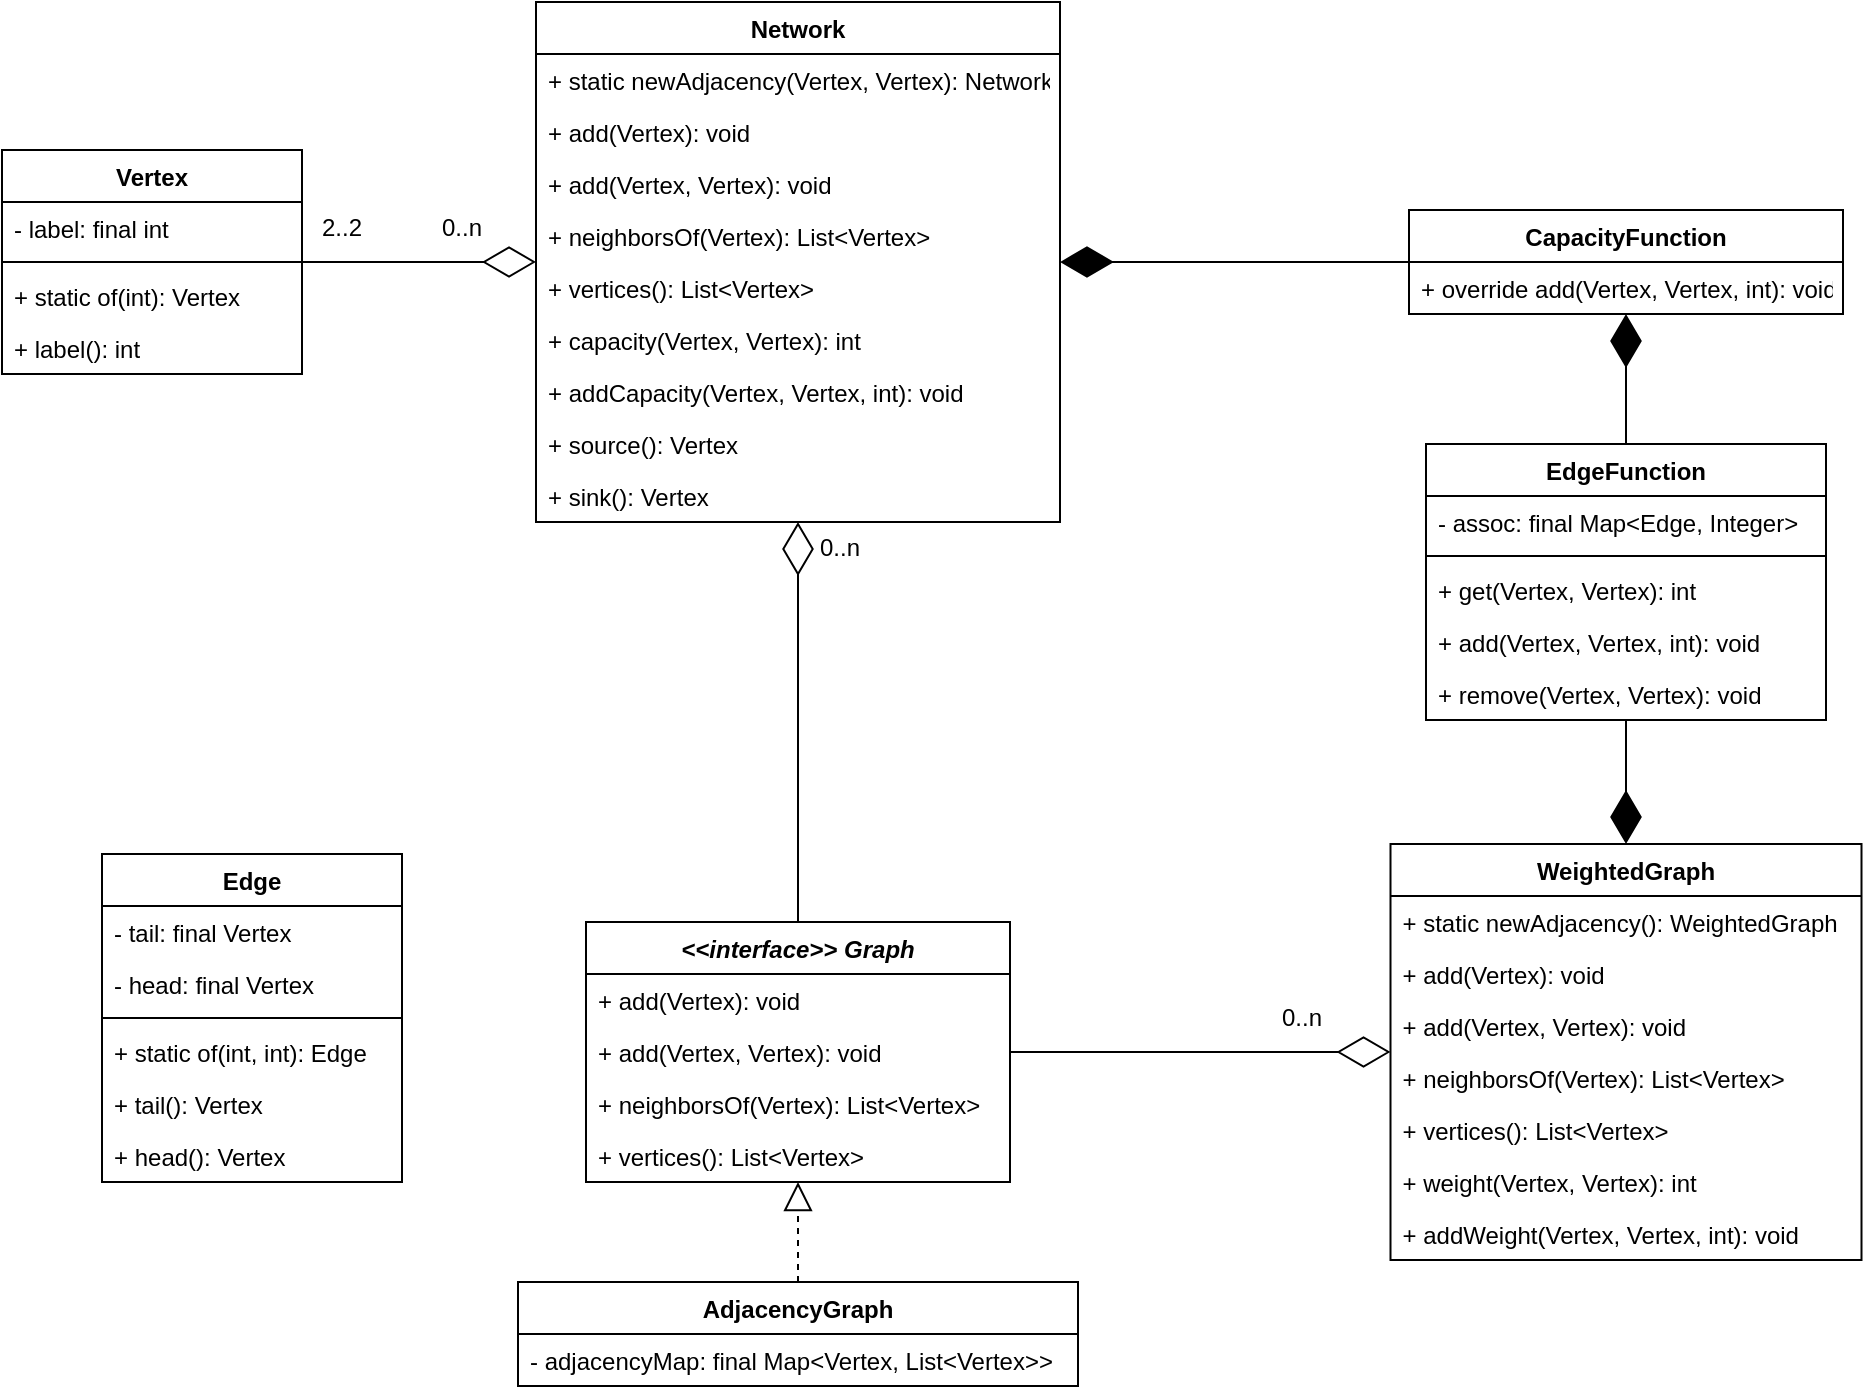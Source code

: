 <mxfile version="20.8.16" type="device"><diagram id="C5RBs43oDa-KdzZeNtuy" name="Page-1"><mxGraphModel dx="1434" dy="1602" grid="1" gridSize="10" guides="1" tooltips="1" connect="1" arrows="1" fold="1" page="1" pageScale="1" pageWidth="1169" pageHeight="827" math="0" shadow="0"><root><mxCell id="WIyWlLk6GJQsqaUBKTNV-0"/><mxCell id="WIyWlLk6GJQsqaUBKTNV-1" parent="WIyWlLk6GJQsqaUBKTNV-0"/><mxCell id="hPA0fBPudxdgeRuaVAXN-0" value="&lt;&lt;interface&gt;&gt; Graph" style="swimlane;fontStyle=3;align=center;verticalAlign=top;childLayout=stackLayout;horizontal=1;startSize=26;horizontalStack=0;resizeParent=1;resizeParentMax=0;resizeLast=0;collapsible=1;marginBottom=0;" parent="WIyWlLk6GJQsqaUBKTNV-1" vertex="1"><mxGeometry x="412" y="-299" width="212" height="130" as="geometry"/></mxCell><mxCell id="hPA0fBPudxdgeRuaVAXN-4" value="+ add(Vertex): void" style="text;strokeColor=none;fillColor=none;align=left;verticalAlign=top;spacingLeft=4;spacingRight=4;overflow=hidden;rotatable=0;points=[[0,0.5],[1,0.5]];portConstraint=eastwest;" parent="hPA0fBPudxdgeRuaVAXN-0" vertex="1"><mxGeometry y="26" width="212" height="26" as="geometry"/></mxCell><mxCell id="hPA0fBPudxdgeRuaVAXN-5" value="+ add(Vertex, Vertex): void" style="text;strokeColor=none;fillColor=none;align=left;verticalAlign=top;spacingLeft=4;spacingRight=4;overflow=hidden;rotatable=0;points=[[0,0.5],[1,0.5]];portConstraint=eastwest;" parent="hPA0fBPudxdgeRuaVAXN-0" vertex="1"><mxGeometry y="52" width="212" height="26" as="geometry"/></mxCell><mxCell id="hPA0fBPudxdgeRuaVAXN-6" value="+ neighborsOf(Vertex): List&lt;Vertex&gt;" style="text;strokeColor=none;fillColor=none;align=left;verticalAlign=top;spacingLeft=4;spacingRight=4;overflow=hidden;rotatable=0;points=[[0,0.5],[1,0.5]];portConstraint=eastwest;" parent="hPA0fBPudxdgeRuaVAXN-0" vertex="1"><mxGeometry y="78" width="212" height="26" as="geometry"/></mxCell><mxCell id="hPA0fBPudxdgeRuaVAXN-13" value="+ vertices(): List&lt;Vertex&gt;" style="text;strokeColor=none;fillColor=none;align=left;verticalAlign=top;spacingLeft=4;spacingRight=4;overflow=hidden;rotatable=0;points=[[0,0.5],[1,0.5]];portConstraint=eastwest;" parent="hPA0fBPudxdgeRuaVAXN-0" vertex="1"><mxGeometry y="104" width="212" height="26" as="geometry"/></mxCell><mxCell id="hPA0fBPudxdgeRuaVAXN-7" value="AdjacencyGraph" style="swimlane;fontStyle=1;align=center;verticalAlign=top;childLayout=stackLayout;horizontal=1;startSize=26;horizontalStack=0;resizeParent=1;resizeParentMax=0;resizeLast=0;collapsible=1;marginBottom=0;" parent="WIyWlLk6GJQsqaUBKTNV-1" vertex="1"><mxGeometry x="378" y="-119" width="280" height="52" as="geometry"/></mxCell><mxCell id="hPA0fBPudxdgeRuaVAXN-11" value="- adjacencyMap: final Map&lt;Vertex, List&lt;Vertex&gt;&gt;" style="text;strokeColor=none;fillColor=none;align=left;verticalAlign=top;spacingLeft=4;spacingRight=4;overflow=hidden;rotatable=0;points=[[0,0.5],[1,0.5]];portConstraint=eastwest;" parent="hPA0fBPudxdgeRuaVAXN-7" vertex="1"><mxGeometry y="26" width="280" height="26" as="geometry"/></mxCell><mxCell id="hPA0fBPudxdgeRuaVAXN-12" value="" style="endArrow=block;dashed=1;endFill=0;endSize=12;html=1;rounded=0;" parent="WIyWlLk6GJQsqaUBKTNV-1" source="hPA0fBPudxdgeRuaVAXN-7" target="hPA0fBPudxdgeRuaVAXN-0" edge="1"><mxGeometry width="160" relative="1" as="geometry"><mxPoint x="468" y="-59" as="sourcePoint"/><mxPoint x="628" y="-59" as="targetPoint"/></mxGeometry></mxCell><mxCell id="2TRhM7OhMwKb9Xg5kjZe-0" value="Vertex" style="swimlane;fontStyle=1;align=center;verticalAlign=top;childLayout=stackLayout;horizontal=1;startSize=26;horizontalStack=0;resizeParent=1;resizeParentMax=0;resizeLast=0;collapsible=1;marginBottom=0;" parent="WIyWlLk6GJQsqaUBKTNV-1" vertex="1"><mxGeometry x="120" y="-685" width="150" height="112" as="geometry"/></mxCell><mxCell id="2TRhM7OhMwKb9Xg5kjZe-1" value="- label: final int" style="text;strokeColor=none;fillColor=none;align=left;verticalAlign=top;spacingLeft=4;spacingRight=4;overflow=hidden;rotatable=0;points=[[0,0.5],[1,0.5]];portConstraint=eastwest;" parent="2TRhM7OhMwKb9Xg5kjZe-0" vertex="1"><mxGeometry y="26" width="150" height="26" as="geometry"/></mxCell><mxCell id="2TRhM7OhMwKb9Xg5kjZe-3" value="" style="line;strokeWidth=1;fillColor=none;align=left;verticalAlign=middle;spacingTop=-1;spacingLeft=3;spacingRight=3;rotatable=0;labelPosition=right;points=[];portConstraint=eastwest;strokeColor=inherit;" parent="2TRhM7OhMwKb9Xg5kjZe-0" vertex="1"><mxGeometry y="52" width="150" height="8" as="geometry"/></mxCell><mxCell id="2TRhM7OhMwKb9Xg5kjZe-2" value="+ static of(int): Vertex" style="text;strokeColor=none;fillColor=none;align=left;verticalAlign=top;spacingLeft=4;spacingRight=4;overflow=hidden;rotatable=0;points=[[0,0.5],[1,0.5]];portConstraint=eastwest;" parent="2TRhM7OhMwKb9Xg5kjZe-0" vertex="1"><mxGeometry y="60" width="150" height="26" as="geometry"/></mxCell><mxCell id="2TRhM7OhMwKb9Xg5kjZe-4" value="+ label(): int" style="text;strokeColor=none;fillColor=none;align=left;verticalAlign=top;spacingLeft=4;spacingRight=4;overflow=hidden;rotatable=0;points=[[0,0.5],[1,0.5]];portConstraint=eastwest;" parent="2TRhM7OhMwKb9Xg5kjZe-0" vertex="1"><mxGeometry y="86" width="150" height="26" as="geometry"/></mxCell><mxCell id="MqZNxrxR5SClOSWIlu3f-7" value="EdgeFunction" style="swimlane;fontStyle=1;align=center;verticalAlign=top;childLayout=stackLayout;horizontal=1;startSize=26;horizontalStack=0;resizeParent=1;resizeParentMax=0;resizeLast=0;collapsible=1;marginBottom=0;" parent="WIyWlLk6GJQsqaUBKTNV-1" vertex="1"><mxGeometry x="832" y="-538" width="200" height="138" as="geometry"/></mxCell><mxCell id="V0Kq6e6BHa_fQk7S8Apn-7" value="- assoc: final Map&lt;Edge, Integer&gt;" style="text;strokeColor=none;fillColor=none;align=left;verticalAlign=top;spacingLeft=4;spacingRight=4;overflow=hidden;rotatable=0;points=[[0,0.5],[1,0.5]];portConstraint=eastwest;" parent="MqZNxrxR5SClOSWIlu3f-7" vertex="1"><mxGeometry y="26" width="200" height="26" as="geometry"/></mxCell><mxCell id="V0Kq6e6BHa_fQk7S8Apn-8" value="" style="line;strokeWidth=1;fillColor=none;align=left;verticalAlign=middle;spacingTop=-1;spacingLeft=3;spacingRight=3;rotatable=0;labelPosition=right;points=[];portConstraint=eastwest;strokeColor=inherit;" parent="MqZNxrxR5SClOSWIlu3f-7" vertex="1"><mxGeometry y="52" width="200" height="8" as="geometry"/></mxCell><mxCell id="MqZNxrxR5SClOSWIlu3f-8" value="+ get(Vertex, Vertex): int" style="text;strokeColor=none;fillColor=none;align=left;verticalAlign=top;spacingLeft=4;spacingRight=4;overflow=hidden;rotatable=0;points=[[0,0.5],[1,0.5]];portConstraint=eastwest;" parent="MqZNxrxR5SClOSWIlu3f-7" vertex="1"><mxGeometry y="60" width="200" height="26" as="geometry"/></mxCell><mxCell id="MqZNxrxR5SClOSWIlu3f-9" value="+ add(Vertex, Vertex, int): void" style="text;strokeColor=none;fillColor=none;align=left;verticalAlign=top;spacingLeft=4;spacingRight=4;overflow=hidden;rotatable=0;points=[[0,0.5],[1,0.5]];portConstraint=eastwest;" parent="MqZNxrxR5SClOSWIlu3f-7" vertex="1"><mxGeometry y="86" width="200" height="26" as="geometry"/></mxCell><mxCell id="MqZNxrxR5SClOSWIlu3f-10" value="+ remove(Vertex, Vertex): void" style="text;strokeColor=none;fillColor=none;align=left;verticalAlign=top;spacingLeft=4;spacingRight=4;overflow=hidden;rotatable=0;points=[[0,0.5],[1,0.5]];portConstraint=eastwest;" parent="MqZNxrxR5SClOSWIlu3f-7" vertex="1"><mxGeometry y="112" width="200" height="26" as="geometry"/></mxCell><mxCell id="RXjzCFWOXxERbdJECEya-0" value="WeightedGraph" style="swimlane;fontStyle=1;align=center;verticalAlign=top;childLayout=stackLayout;horizontal=1;startSize=26;horizontalStack=0;resizeParent=1;resizeParentMax=0;resizeLast=0;collapsible=1;marginBottom=0;" parent="WIyWlLk6GJQsqaUBKTNV-1" vertex="1"><mxGeometry x="814.25" y="-338" width="235.5" height="208" as="geometry"/></mxCell><mxCell id="UmsD5sYYcWpUcMlwhkTF-18" value="+ static newAdjacency(): WeightedGraph" style="text;strokeColor=none;fillColor=none;align=left;verticalAlign=top;spacingLeft=4;spacingRight=4;overflow=hidden;rotatable=0;points=[[0,0.5],[1,0.5]];portConstraint=eastwest;" parent="RXjzCFWOXxERbdJECEya-0" vertex="1"><mxGeometry y="26" width="235.5" height="26" as="geometry"/></mxCell><mxCell id="V0Kq6e6BHa_fQk7S8Apn-9" value="+ add(Vertex): void" style="text;strokeColor=none;fillColor=none;align=left;verticalAlign=top;spacingLeft=4;spacingRight=4;overflow=hidden;rotatable=0;points=[[0,0.5],[1,0.5]];portConstraint=eastwest;" parent="RXjzCFWOXxERbdJECEya-0" vertex="1"><mxGeometry y="52" width="235.5" height="26" as="geometry"/></mxCell><mxCell id="V0Kq6e6BHa_fQk7S8Apn-10" value="+ add(Vertex, Vertex): void" style="text;strokeColor=none;fillColor=none;align=left;verticalAlign=top;spacingLeft=4;spacingRight=4;overflow=hidden;rotatable=0;points=[[0,0.5],[1,0.5]];portConstraint=eastwest;" parent="RXjzCFWOXxERbdJECEya-0" vertex="1"><mxGeometry y="78" width="235.5" height="26" as="geometry"/></mxCell><mxCell id="V0Kq6e6BHa_fQk7S8Apn-11" value="+ neighborsOf(Vertex): List&lt;Vertex&gt;" style="text;strokeColor=none;fillColor=none;align=left;verticalAlign=top;spacingLeft=4;spacingRight=4;overflow=hidden;rotatable=0;points=[[0,0.5],[1,0.5]];portConstraint=eastwest;" parent="RXjzCFWOXxERbdJECEya-0" vertex="1"><mxGeometry y="104" width="235.5" height="26" as="geometry"/></mxCell><mxCell id="V0Kq6e6BHa_fQk7S8Apn-12" value="+ vertices(): List&lt;Vertex&gt;" style="text;strokeColor=none;fillColor=none;align=left;verticalAlign=top;spacingLeft=4;spacingRight=4;overflow=hidden;rotatable=0;points=[[0,0.5],[1,0.5]];portConstraint=eastwest;" parent="RXjzCFWOXxERbdJECEya-0" vertex="1"><mxGeometry y="130" width="235.5" height="26" as="geometry"/></mxCell><mxCell id="RXjzCFWOXxERbdJECEya-1" value="+ weight(Vertex, Vertex): int" style="text;strokeColor=none;fillColor=none;align=left;verticalAlign=top;spacingLeft=4;spacingRight=4;overflow=hidden;rotatable=0;points=[[0,0.5],[1,0.5]];portConstraint=eastwest;" parent="RXjzCFWOXxERbdJECEya-0" vertex="1"><mxGeometry y="156" width="235.5" height="26" as="geometry"/></mxCell><mxCell id="RXjzCFWOXxERbdJECEya-9" value="+ addWeight(Vertex, Vertex, int): void" style="text;strokeColor=none;fillColor=none;align=left;verticalAlign=top;spacingLeft=4;spacingRight=4;overflow=hidden;rotatable=0;points=[[0,0.5],[1,0.5]];portConstraint=eastwest;" parent="RXjzCFWOXxERbdJECEya-0" vertex="1"><mxGeometry y="182" width="235.5" height="26" as="geometry"/></mxCell><mxCell id="RXjzCFWOXxERbdJECEya-5" value="" style="endArrow=diamondThin;endFill=0;endSize=24;html=1;rounded=0;" parent="WIyWlLk6GJQsqaUBKTNV-1" source="hPA0fBPudxdgeRuaVAXN-0" target="RXjzCFWOXxERbdJECEya-0" edge="1"><mxGeometry width="160" relative="1" as="geometry"><mxPoint x="498" y="-63" as="sourcePoint"/><mxPoint x="658" y="-63" as="targetPoint"/></mxGeometry></mxCell><mxCell id="RXjzCFWOXxERbdJECEya-6" value="0..n" style="text;html=1;strokeColor=none;fillColor=none;align=center;verticalAlign=middle;whiteSpace=wrap;rounded=0;" parent="WIyWlLk6GJQsqaUBKTNV-1" vertex="1"><mxGeometry x="740" y="-266" width="60" height="30" as="geometry"/></mxCell><mxCell id="RXjzCFWOXxERbdJECEya-8" value="" style="endArrow=diamondThin;endFill=1;endSize=24;html=1;rounded=0;" parent="WIyWlLk6GJQsqaUBKTNV-1" source="MqZNxrxR5SClOSWIlu3f-7" target="RXjzCFWOXxERbdJECEya-0" edge="1"><mxGeometry width="160" relative="1" as="geometry"><mxPoint x="518" y="-3" as="sourcePoint"/><mxPoint x="678" y="-3" as="targetPoint"/></mxGeometry></mxCell><mxCell id="V0Kq6e6BHa_fQk7S8Apn-0" value="Edge" style="swimlane;fontStyle=1;align=center;verticalAlign=top;childLayout=stackLayout;horizontal=1;startSize=26;horizontalStack=0;resizeParent=1;resizeParentMax=0;resizeLast=0;collapsible=1;marginBottom=0;" parent="WIyWlLk6GJQsqaUBKTNV-1" vertex="1"><mxGeometry x="170" y="-333" width="150" height="164" as="geometry"/></mxCell><mxCell id="V0Kq6e6BHa_fQk7S8Apn-1" value="- tail: final Vertex" style="text;strokeColor=none;fillColor=none;align=left;verticalAlign=top;spacingLeft=4;spacingRight=4;overflow=hidden;rotatable=0;points=[[0,0.5],[1,0.5]];portConstraint=eastwest;" parent="V0Kq6e6BHa_fQk7S8Apn-0" vertex="1"><mxGeometry y="26" width="150" height="26" as="geometry"/></mxCell><mxCell id="V0Kq6e6BHa_fQk7S8Apn-5" value="- head: final Vertex" style="text;strokeColor=none;fillColor=none;align=left;verticalAlign=top;spacingLeft=4;spacingRight=4;overflow=hidden;rotatable=0;points=[[0,0.5],[1,0.5]];portConstraint=eastwest;" parent="V0Kq6e6BHa_fQk7S8Apn-0" vertex="1"><mxGeometry y="52" width="150" height="26" as="geometry"/></mxCell><mxCell id="V0Kq6e6BHa_fQk7S8Apn-2" value="" style="line;strokeWidth=1;fillColor=none;align=left;verticalAlign=middle;spacingTop=-1;spacingLeft=3;spacingRight=3;rotatable=0;labelPosition=right;points=[];portConstraint=eastwest;strokeColor=inherit;" parent="V0Kq6e6BHa_fQk7S8Apn-0" vertex="1"><mxGeometry y="78" width="150" height="8" as="geometry"/></mxCell><mxCell id="V0Kq6e6BHa_fQk7S8Apn-3" value="+ static of(int, int): Edge" style="text;strokeColor=none;fillColor=none;align=left;verticalAlign=top;spacingLeft=4;spacingRight=4;overflow=hidden;rotatable=0;points=[[0,0.5],[1,0.5]];portConstraint=eastwest;" parent="V0Kq6e6BHa_fQk7S8Apn-0" vertex="1"><mxGeometry y="86" width="150" height="26" as="geometry"/></mxCell><mxCell id="V0Kq6e6BHa_fQk7S8Apn-4" value="+ tail(): Vertex" style="text;strokeColor=none;fillColor=none;align=left;verticalAlign=top;spacingLeft=4;spacingRight=4;overflow=hidden;rotatable=0;points=[[0,0.5],[1,0.5]];portConstraint=eastwest;" parent="V0Kq6e6BHa_fQk7S8Apn-0" vertex="1"><mxGeometry y="112" width="150" height="26" as="geometry"/></mxCell><mxCell id="V0Kq6e6BHa_fQk7S8Apn-6" value="+ head(): Vertex" style="text;strokeColor=none;fillColor=none;align=left;verticalAlign=top;spacingLeft=4;spacingRight=4;overflow=hidden;rotatable=0;points=[[0,0.5],[1,0.5]];portConstraint=eastwest;" parent="V0Kq6e6BHa_fQk7S8Apn-0" vertex="1"><mxGeometry y="138" width="150" height="26" as="geometry"/></mxCell><mxCell id="UmsD5sYYcWpUcMlwhkTF-0" value="Network" style="swimlane;fontStyle=1;align=center;verticalAlign=top;childLayout=stackLayout;horizontal=1;startSize=26;horizontalStack=0;resizeParent=1;resizeParentMax=0;resizeLast=0;collapsible=1;marginBottom=0;" parent="WIyWlLk6GJQsqaUBKTNV-1" vertex="1"><mxGeometry x="387" y="-759" width="262" height="260" as="geometry"/></mxCell><mxCell id="UmsD5sYYcWpUcMlwhkTF-19" value="+ static newAdjacency(Vertex, Vertex): Network" style="text;strokeColor=none;fillColor=none;align=left;verticalAlign=top;spacingLeft=4;spacingRight=4;overflow=hidden;rotatable=0;points=[[0,0.5],[1,0.5]];portConstraint=eastwest;" parent="UmsD5sYYcWpUcMlwhkTF-0" vertex="1"><mxGeometry y="26" width="262" height="26" as="geometry"/></mxCell><mxCell id="UmsD5sYYcWpUcMlwhkTF-1" value="+ add(Vertex): void" style="text;strokeColor=none;fillColor=none;align=left;verticalAlign=top;spacingLeft=4;spacingRight=4;overflow=hidden;rotatable=0;points=[[0,0.5],[1,0.5]];portConstraint=eastwest;" parent="UmsD5sYYcWpUcMlwhkTF-0" vertex="1"><mxGeometry y="52" width="262" height="26" as="geometry"/></mxCell><mxCell id="UmsD5sYYcWpUcMlwhkTF-2" value="+ add(Vertex, Vertex): void" style="text;strokeColor=none;fillColor=none;align=left;verticalAlign=top;spacingLeft=4;spacingRight=4;overflow=hidden;rotatable=0;points=[[0,0.5],[1,0.5]];portConstraint=eastwest;" parent="UmsD5sYYcWpUcMlwhkTF-0" vertex="1"><mxGeometry y="78" width="262" height="26" as="geometry"/></mxCell><mxCell id="UmsD5sYYcWpUcMlwhkTF-3" value="+ neighborsOf(Vertex): List&lt;Vertex&gt;" style="text;strokeColor=none;fillColor=none;align=left;verticalAlign=top;spacingLeft=4;spacingRight=4;overflow=hidden;rotatable=0;points=[[0,0.5],[1,0.5]];portConstraint=eastwest;" parent="UmsD5sYYcWpUcMlwhkTF-0" vertex="1"><mxGeometry y="104" width="262" height="26" as="geometry"/></mxCell><mxCell id="UmsD5sYYcWpUcMlwhkTF-4" value="+ vertices(): List&lt;Vertex&gt;" style="text;strokeColor=none;fillColor=none;align=left;verticalAlign=top;spacingLeft=4;spacingRight=4;overflow=hidden;rotatable=0;points=[[0,0.5],[1,0.5]];portConstraint=eastwest;" parent="UmsD5sYYcWpUcMlwhkTF-0" vertex="1"><mxGeometry y="130" width="262" height="26" as="geometry"/></mxCell><mxCell id="UmsD5sYYcWpUcMlwhkTF-5" value="+ capacity(Vertex, Vertex): int" style="text;strokeColor=none;fillColor=none;align=left;verticalAlign=top;spacingLeft=4;spacingRight=4;overflow=hidden;rotatable=0;points=[[0,0.5],[1,0.5]];portConstraint=eastwest;" parent="UmsD5sYYcWpUcMlwhkTF-0" vertex="1"><mxGeometry y="156" width="262" height="26" as="geometry"/></mxCell><mxCell id="UmsD5sYYcWpUcMlwhkTF-6" value="+ addCapacity(Vertex, Vertex, int): void" style="text;strokeColor=none;fillColor=none;align=left;verticalAlign=top;spacingLeft=4;spacingRight=4;overflow=hidden;rotatable=0;points=[[0,0.5],[1,0.5]];portConstraint=eastwest;" parent="UmsD5sYYcWpUcMlwhkTF-0" vertex="1"><mxGeometry y="182" width="262" height="26" as="geometry"/></mxCell><mxCell id="UmsD5sYYcWpUcMlwhkTF-26" value="+ source(): Vertex" style="text;strokeColor=none;fillColor=none;align=left;verticalAlign=top;spacingLeft=4;spacingRight=4;overflow=hidden;rotatable=0;points=[[0,0.5],[1,0.5]];portConstraint=eastwest;" parent="UmsD5sYYcWpUcMlwhkTF-0" vertex="1"><mxGeometry y="208" width="262" height="26" as="geometry"/></mxCell><mxCell id="UmsD5sYYcWpUcMlwhkTF-27" value="+ sink(): Vertex" style="text;strokeColor=none;fillColor=none;align=left;verticalAlign=top;spacingLeft=4;spacingRight=4;overflow=hidden;rotatable=0;points=[[0,0.5],[1,0.5]];portConstraint=eastwest;" parent="UmsD5sYYcWpUcMlwhkTF-0" vertex="1"><mxGeometry y="234" width="262" height="26" as="geometry"/></mxCell><mxCell id="UmsD5sYYcWpUcMlwhkTF-7" value="" style="endArrow=diamondThin;endFill=0;endSize=24;html=1;rounded=0;" parent="WIyWlLk6GJQsqaUBKTNV-1" source="hPA0fBPudxdgeRuaVAXN-0" target="UmsD5sYYcWpUcMlwhkTF-0" edge="1"><mxGeometry width="160" relative="1" as="geometry"><mxPoint x="634" y="-224" as="sourcePoint"/><mxPoint x="835.5" y="-224" as="targetPoint"/></mxGeometry></mxCell><mxCell id="UmsD5sYYcWpUcMlwhkTF-8" value="0..n" style="text;html=1;strokeColor=none;fillColor=none;align=center;verticalAlign=middle;whiteSpace=wrap;rounded=0;" parent="WIyWlLk6GJQsqaUBKTNV-1" vertex="1"><mxGeometry x="509" y="-501" width="60" height="30" as="geometry"/></mxCell><mxCell id="UmsD5sYYcWpUcMlwhkTF-9" value="CapacityFunction" style="swimlane;fontStyle=1;align=center;verticalAlign=top;childLayout=stackLayout;horizontal=1;startSize=26;horizontalStack=0;resizeParent=1;resizeParentMax=0;resizeLast=0;collapsible=1;marginBottom=0;" parent="WIyWlLk6GJQsqaUBKTNV-1" vertex="1"><mxGeometry x="823.5" y="-655" width="217" height="52" as="geometry"/></mxCell><mxCell id="UmsD5sYYcWpUcMlwhkTF-17" value="+ override add(Vertex, Vertex, int): void" style="text;strokeColor=none;fillColor=none;align=left;verticalAlign=top;spacingLeft=4;spacingRight=4;overflow=hidden;rotatable=0;points=[[0,0.5],[1,0.5]];portConstraint=eastwest;" parent="UmsD5sYYcWpUcMlwhkTF-9" vertex="1"><mxGeometry y="26" width="217" height="26" as="geometry"/></mxCell><mxCell id="UmsD5sYYcWpUcMlwhkTF-15" value="" style="endArrow=diamondThin;endFill=1;endSize=24;html=1;rounded=0;" parent="WIyWlLk6GJQsqaUBKTNV-1" source="MqZNxrxR5SClOSWIlu3f-7" target="UmsD5sYYcWpUcMlwhkTF-9" edge="1"><mxGeometry width="160" relative="1" as="geometry"><mxPoint x="942" y="-377" as="sourcePoint"/><mxPoint x="1019" y="-597" as="targetPoint"/></mxGeometry></mxCell><mxCell id="UmsD5sYYcWpUcMlwhkTF-16" value="" style="endArrow=diamondThin;endFill=1;endSize=24;html=1;rounded=0;" parent="WIyWlLk6GJQsqaUBKTNV-1" source="UmsD5sYYcWpUcMlwhkTF-9" target="UmsD5sYYcWpUcMlwhkTF-0" edge="1"><mxGeometry width="160" relative="1" as="geometry"><mxPoint x="942" y="-484" as="sourcePoint"/><mxPoint x="942" y="-594" as="targetPoint"/></mxGeometry></mxCell><mxCell id="UmsD5sYYcWpUcMlwhkTF-21" value="0..n" style="text;html=1;strokeColor=none;fillColor=none;align=center;verticalAlign=middle;whiteSpace=wrap;rounded=0;" parent="WIyWlLk6GJQsqaUBKTNV-1" vertex="1"><mxGeometry x="320" y="-661" width="60" height="30" as="geometry"/></mxCell><mxCell id="UmsD5sYYcWpUcMlwhkTF-24" value="" style="endArrow=diamondThin;endFill=0;endSize=24;html=1;rounded=0;" parent="WIyWlLk6GJQsqaUBKTNV-1" source="2TRhM7OhMwKb9Xg5kjZe-0" target="UmsD5sYYcWpUcMlwhkTF-0" edge="1"><mxGeometry width="160" relative="1" as="geometry"><mxPoint x="528" y="-289" as="sourcePoint"/><mxPoint x="528" y="-515" as="targetPoint"/></mxGeometry></mxCell><mxCell id="UmsD5sYYcWpUcMlwhkTF-25" value="2..2" style="text;html=1;strokeColor=none;fillColor=none;align=center;verticalAlign=middle;whiteSpace=wrap;rounded=0;" parent="WIyWlLk6GJQsqaUBKTNV-1" vertex="1"><mxGeometry x="260" y="-661" width="60" height="30" as="geometry"/></mxCell></root></mxGraphModel></diagram></mxfile>